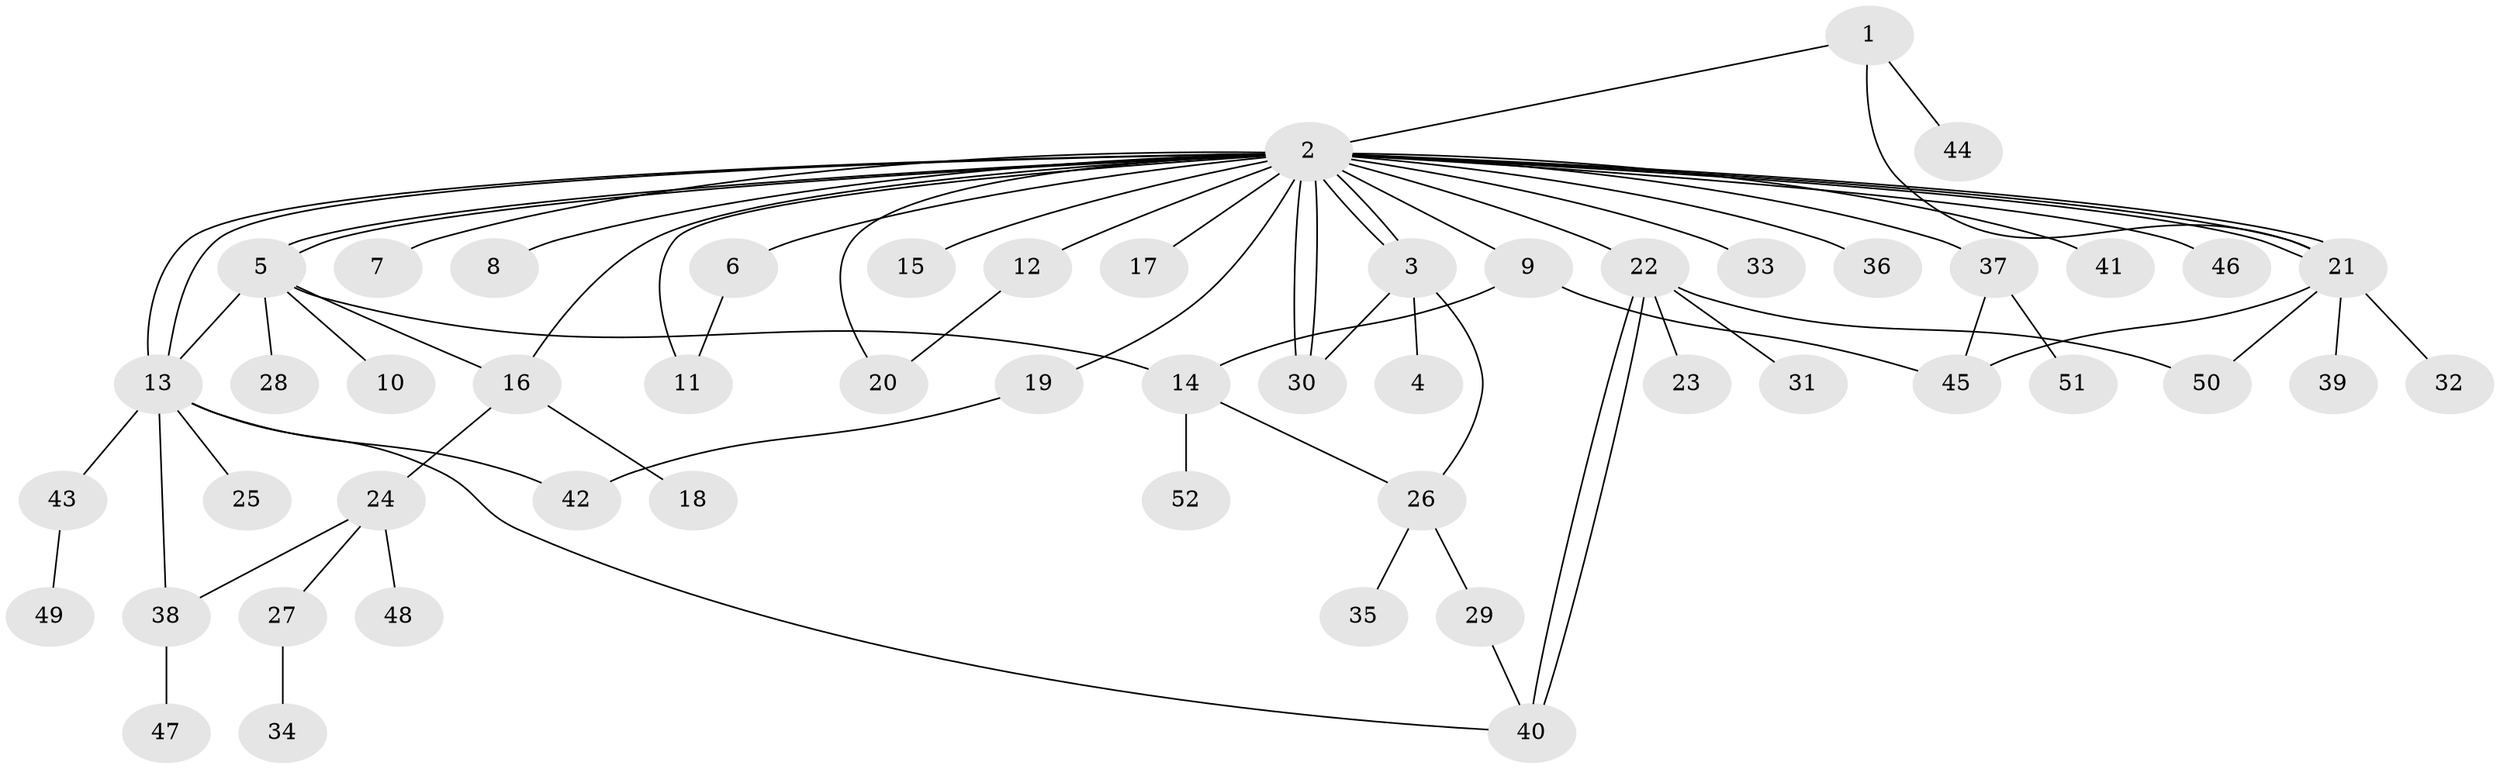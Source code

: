 // coarse degree distribution, {3: 0.1388888888888889, 23: 0.027777777777777776, 5: 0.027777777777777776, 1: 0.4166666666666667, 7: 0.05555555555555555, 2: 0.25, 8: 0.027777777777777776, 4: 0.027777777777777776, 6: 0.027777777777777776}
// Generated by graph-tools (version 1.1) at 2025/18/03/04/25 18:18:10]
// undirected, 52 vertices, 73 edges
graph export_dot {
graph [start="1"]
  node [color=gray90,style=filled];
  1;
  2;
  3;
  4;
  5;
  6;
  7;
  8;
  9;
  10;
  11;
  12;
  13;
  14;
  15;
  16;
  17;
  18;
  19;
  20;
  21;
  22;
  23;
  24;
  25;
  26;
  27;
  28;
  29;
  30;
  31;
  32;
  33;
  34;
  35;
  36;
  37;
  38;
  39;
  40;
  41;
  42;
  43;
  44;
  45;
  46;
  47;
  48;
  49;
  50;
  51;
  52;
  1 -- 2;
  1 -- 21;
  1 -- 44;
  2 -- 3;
  2 -- 3;
  2 -- 5;
  2 -- 5;
  2 -- 6;
  2 -- 7;
  2 -- 8;
  2 -- 9;
  2 -- 11;
  2 -- 12;
  2 -- 13;
  2 -- 13;
  2 -- 15;
  2 -- 16;
  2 -- 17;
  2 -- 19;
  2 -- 20;
  2 -- 21;
  2 -- 21;
  2 -- 21;
  2 -- 22;
  2 -- 30;
  2 -- 30;
  2 -- 33;
  2 -- 36;
  2 -- 37;
  2 -- 41;
  2 -- 46;
  3 -- 4;
  3 -- 26;
  3 -- 30;
  5 -- 10;
  5 -- 13;
  5 -- 14;
  5 -- 16;
  5 -- 28;
  6 -- 11;
  9 -- 14;
  9 -- 45;
  12 -- 20;
  13 -- 25;
  13 -- 38;
  13 -- 40;
  13 -- 42;
  13 -- 43;
  14 -- 26;
  14 -- 52;
  16 -- 18;
  16 -- 24;
  19 -- 42;
  21 -- 32;
  21 -- 39;
  21 -- 45;
  21 -- 50;
  22 -- 23;
  22 -- 31;
  22 -- 40;
  22 -- 40;
  22 -- 50;
  24 -- 27;
  24 -- 38;
  24 -- 48;
  26 -- 29;
  26 -- 35;
  27 -- 34;
  29 -- 40;
  37 -- 45;
  37 -- 51;
  38 -- 47;
  43 -- 49;
}
